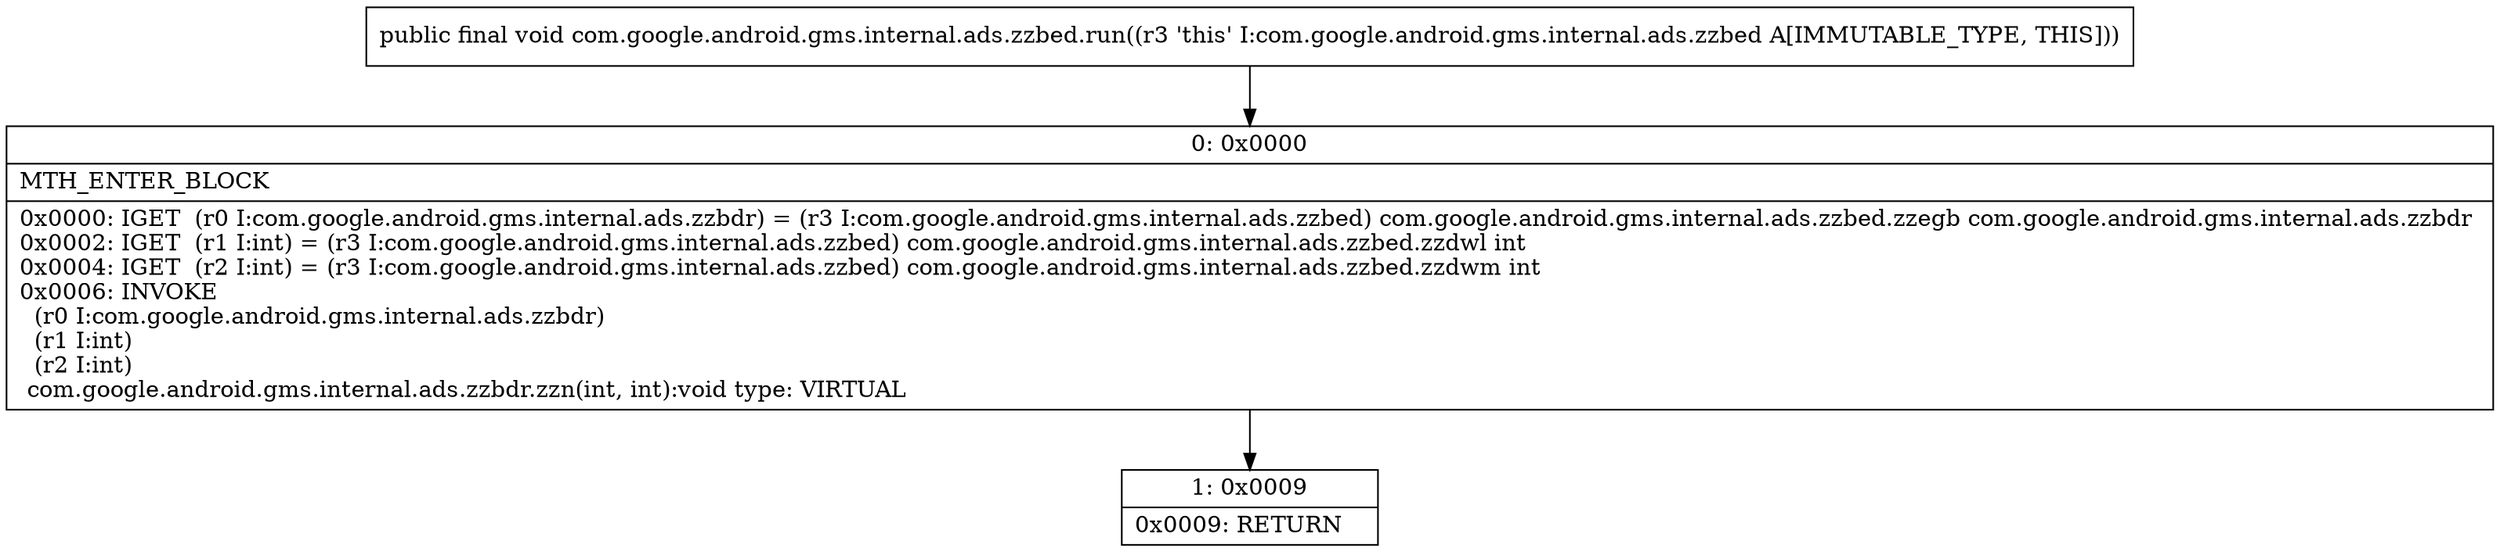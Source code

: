 digraph "CFG forcom.google.android.gms.internal.ads.zzbed.run()V" {
Node_0 [shape=record,label="{0\:\ 0x0000|MTH_ENTER_BLOCK\l|0x0000: IGET  (r0 I:com.google.android.gms.internal.ads.zzbdr) = (r3 I:com.google.android.gms.internal.ads.zzbed) com.google.android.gms.internal.ads.zzbed.zzegb com.google.android.gms.internal.ads.zzbdr \l0x0002: IGET  (r1 I:int) = (r3 I:com.google.android.gms.internal.ads.zzbed) com.google.android.gms.internal.ads.zzbed.zzdwl int \l0x0004: IGET  (r2 I:int) = (r3 I:com.google.android.gms.internal.ads.zzbed) com.google.android.gms.internal.ads.zzbed.zzdwm int \l0x0006: INVOKE  \l  (r0 I:com.google.android.gms.internal.ads.zzbdr)\l  (r1 I:int)\l  (r2 I:int)\l com.google.android.gms.internal.ads.zzbdr.zzn(int, int):void type: VIRTUAL \l}"];
Node_1 [shape=record,label="{1\:\ 0x0009|0x0009: RETURN   \l}"];
MethodNode[shape=record,label="{public final void com.google.android.gms.internal.ads.zzbed.run((r3 'this' I:com.google.android.gms.internal.ads.zzbed A[IMMUTABLE_TYPE, THIS])) }"];
MethodNode -> Node_0;
Node_0 -> Node_1;
}

